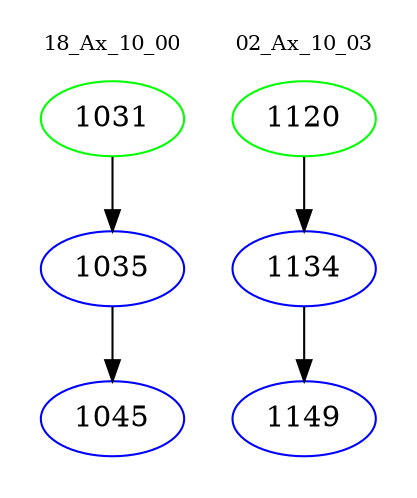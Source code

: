 digraph{
subgraph cluster_0 {
color = white
label = "18_Ax_10_00";
fontsize=10;
T0_1031 [label="1031", color="green"]
T0_1031 -> T0_1035 [color="black"]
T0_1035 [label="1035", color="blue"]
T0_1035 -> T0_1045 [color="black"]
T0_1045 [label="1045", color="blue"]
}
subgraph cluster_1 {
color = white
label = "02_Ax_10_03";
fontsize=10;
T1_1120 [label="1120", color="green"]
T1_1120 -> T1_1134 [color="black"]
T1_1134 [label="1134", color="blue"]
T1_1134 -> T1_1149 [color="black"]
T1_1149 [label="1149", color="blue"]
}
}
